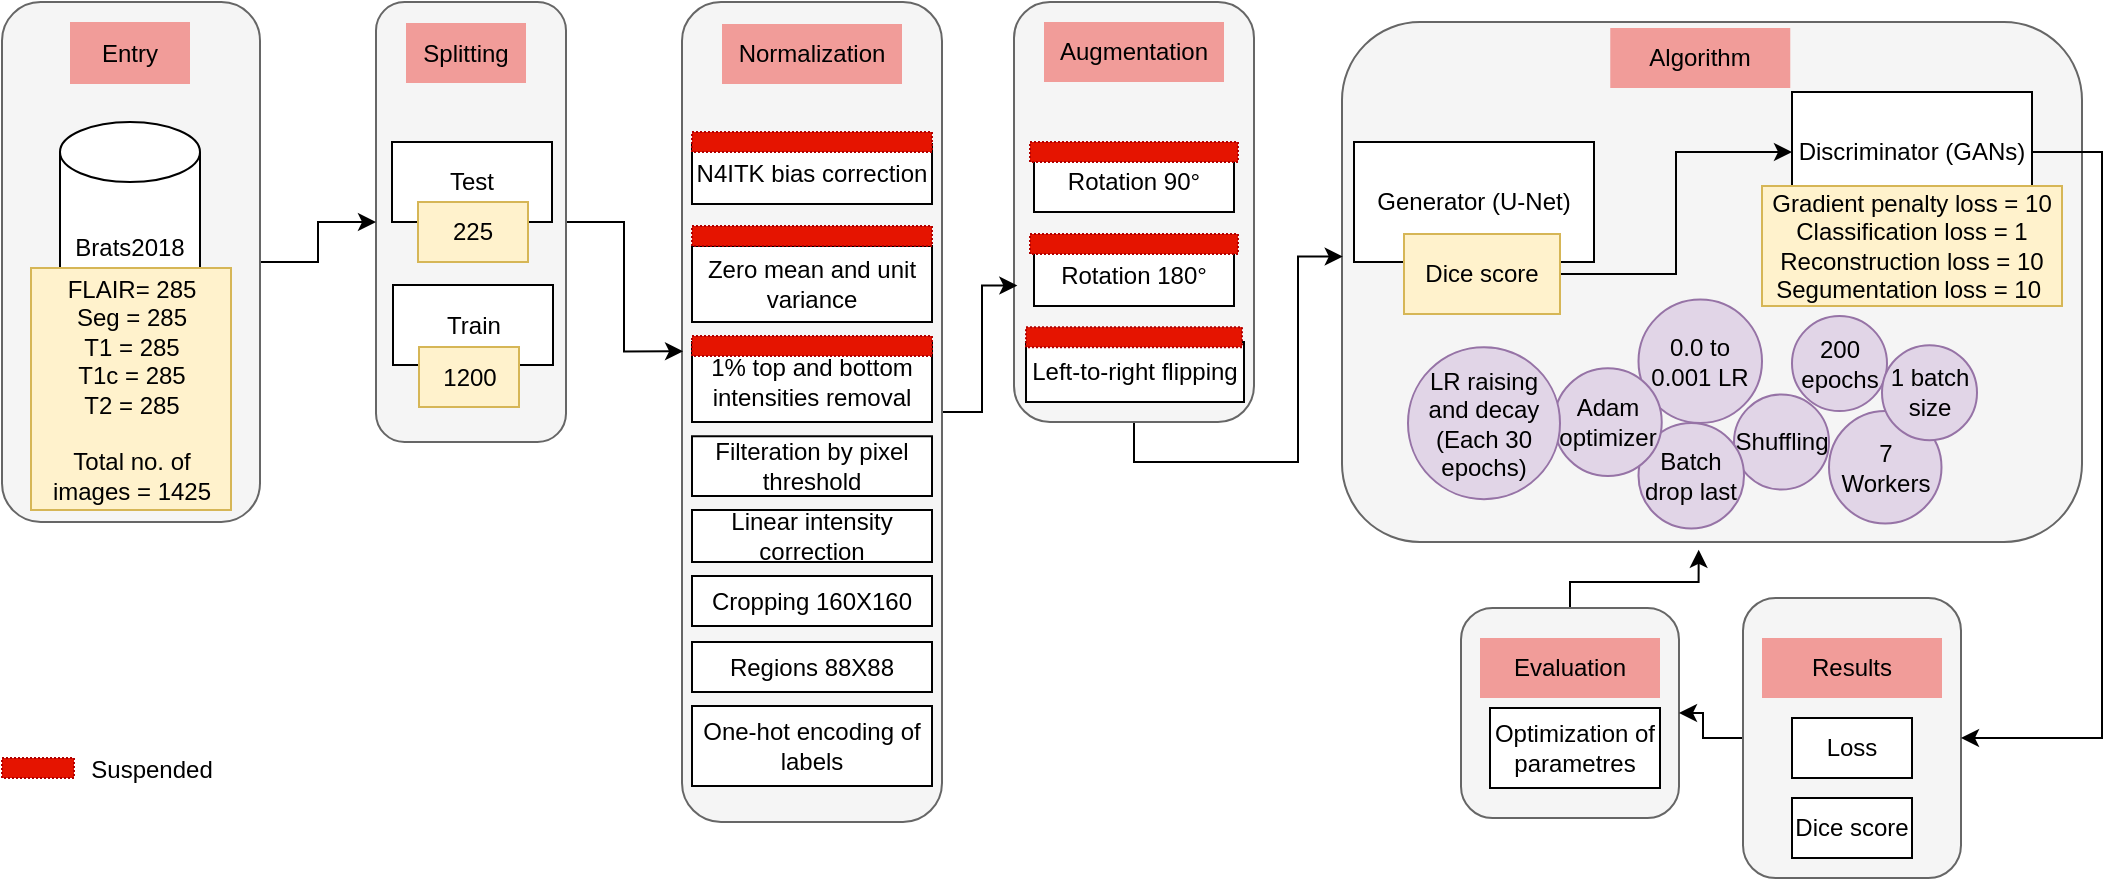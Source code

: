 <mxfile version="19.0.3" type="device"><diagram id="hySH7kaZkucy3deewMYi" name="Page-1"><mxGraphModel dx="920" dy="681" grid="1" gridSize="10" guides="1" tooltips="1" connect="1" arrows="1" fold="1" page="1" pageScale="1" pageWidth="850" pageHeight="1100" math="0" shadow="0"><root><mxCell id="0"/><mxCell id="1" parent="0"/><mxCell id="rMW_Ka3zq6orrBRJUdl9-16" style="edgeStyle=orthogonalEdgeStyle;rounded=0;orthogonalLoop=1;jettySize=auto;html=1;exitX=0.5;exitY=0;exitDx=0;exitDy=0;entryX=0.482;entryY=1.015;entryDx=0;entryDy=0;entryPerimeter=0;" parent="1" source="rMW_Ka3zq6orrBRJUdl9-13" target="AXMYMygfCRi3X_fgoZA9-36" edge="1"><mxGeometry relative="1" as="geometry"><Array as="points"><mxPoint x="804" y="430"/><mxPoint x="868" y="430"/></Array></mxGeometry></mxCell><mxCell id="rMW_Ka3zq6orrBRJUdl9-13" value="" style="rounded=1;whiteSpace=wrap;html=1;fillColor=#f5f5f5;fontColor=#333333;strokeColor=#666666;" parent="1" vertex="1"><mxGeometry x="749.5" y="443" width="109" height="105" as="geometry"/></mxCell><mxCell id="rMW_Ka3zq6orrBRJUdl9-15" style="edgeStyle=orthogonalEdgeStyle;rounded=0;orthogonalLoop=1;jettySize=auto;html=1;exitX=0;exitY=0.5;exitDx=0;exitDy=0;" parent="1" source="AXMYMygfCRi3X_fgoZA9-51" target="rMW_Ka3zq6orrBRJUdl9-13" edge="1"><mxGeometry relative="1" as="geometry"/></mxCell><mxCell id="AXMYMygfCRi3X_fgoZA9-51" value="" style="rounded=1;whiteSpace=wrap;html=1;fillColor=#f5f5f5;fontColor=#333333;strokeColor=#666666;" parent="1" vertex="1"><mxGeometry x="890.5" y="438" width="109" height="140" as="geometry"/></mxCell><mxCell id="AXMYMygfCRi3X_fgoZA9-36" value="" style="rounded=1;whiteSpace=wrap;html=1;fillColor=#f5f5f5;fontColor=#333333;strokeColor=#666666;" parent="1" vertex="1"><mxGeometry x="690" y="150" width="370" height="260" as="geometry"/></mxCell><mxCell id="AXMYMygfCRi3X_fgoZA9-39" style="edgeStyle=orthogonalEdgeStyle;rounded=0;orthogonalLoop=1;jettySize=auto;html=1;exitX=0.5;exitY=1;exitDx=0;exitDy=0;entryX=0.001;entryY=0.451;entryDx=0;entryDy=0;entryPerimeter=0;" parent="1" source="AXMYMygfCRi3X_fgoZA9-34" target="AXMYMygfCRi3X_fgoZA9-36" edge="1"><mxGeometry relative="1" as="geometry"/></mxCell><mxCell id="AXMYMygfCRi3X_fgoZA9-34" value="" style="rounded=1;whiteSpace=wrap;html=1;fillColor=#f5f5f5;fontColor=#333333;strokeColor=#666666;" parent="1" vertex="1"><mxGeometry x="526" y="140" width="120" height="210" as="geometry"/></mxCell><mxCell id="rMW_Ka3zq6orrBRJUdl9-19" style="edgeStyle=orthogonalEdgeStyle;rounded=0;orthogonalLoop=1;jettySize=auto;html=1;exitX=1;exitY=0.5;exitDx=0;exitDy=0;entryX=0.014;entryY=0.675;entryDx=0;entryDy=0;entryPerimeter=0;" parent="1" source="AXMYMygfCRi3X_fgoZA9-32" target="AXMYMygfCRi3X_fgoZA9-34" edge="1"><mxGeometry relative="1" as="geometry"/></mxCell><mxCell id="AXMYMygfCRi3X_fgoZA9-32" value="" style="rounded=1;whiteSpace=wrap;html=1;fillColor=#f5f5f5;fontColor=#333333;strokeColor=#666666;" parent="1" vertex="1"><mxGeometry x="360" y="140" width="130" height="410" as="geometry"/></mxCell><mxCell id="AXMYMygfCRi3X_fgoZA9-33" style="edgeStyle=orthogonalEdgeStyle;rounded=0;orthogonalLoop=1;jettySize=auto;html=1;exitX=1;exitY=0.5;exitDx=0;exitDy=0;entryX=0.004;entryY=0.426;entryDx=0;entryDy=0;entryPerimeter=0;" parent="1" source="AXMYMygfCRi3X_fgoZA9-30" target="AXMYMygfCRi3X_fgoZA9-32" edge="1"><mxGeometry relative="1" as="geometry"/></mxCell><mxCell id="AXMYMygfCRi3X_fgoZA9-30" value="" style="rounded=1;whiteSpace=wrap;html=1;fillColor=#f5f5f5;fontColor=#333333;strokeColor=#666666;" parent="1" vertex="1"><mxGeometry x="207" y="140" width="95" height="220" as="geometry"/></mxCell><mxCell id="AXMYMygfCRi3X_fgoZA9-31" style="edgeStyle=orthogonalEdgeStyle;rounded=0;orthogonalLoop=1;jettySize=auto;html=1;exitX=1;exitY=0.5;exitDx=0;exitDy=0;entryX=0;entryY=0.5;entryDx=0;entryDy=0;" parent="1" source="AXMYMygfCRi3X_fgoZA9-29" target="AXMYMygfCRi3X_fgoZA9-30" edge="1"><mxGeometry relative="1" as="geometry"/></mxCell><mxCell id="AXMYMygfCRi3X_fgoZA9-29" value="" style="rounded=1;whiteSpace=wrap;html=1;fillColor=#f5f5f5;fontColor=#333333;strokeColor=#666666;" parent="1" vertex="1"><mxGeometry x="20" y="140" width="129" height="260" as="geometry"/></mxCell><mxCell id="AXMYMygfCRi3X_fgoZA9-2" value="Brats2018" style="shape=cylinder3;whiteSpace=wrap;html=1;boundedLbl=1;backgroundOutline=1;size=15;" parent="1" vertex="1"><mxGeometry x="49" y="200" width="70" height="100" as="geometry"/></mxCell><mxCell id="AXMYMygfCRi3X_fgoZA9-3" value="Test" style="rounded=0;whiteSpace=wrap;html=1;" parent="1" vertex="1"><mxGeometry x="215" y="210" width="80" height="40" as="geometry"/></mxCell><mxCell id="AXMYMygfCRi3X_fgoZA9-5" value="Train" style="rounded=0;whiteSpace=wrap;html=1;" parent="1" vertex="1"><mxGeometry x="215.5" y="281.5" width="80" height="40" as="geometry"/></mxCell><mxCell id="AXMYMygfCRi3X_fgoZA9-6" value="Splitting" style="text;html=1;strokeColor=none;fillColor=#F19C99;align=center;verticalAlign=middle;whiteSpace=wrap;rounded=0;" parent="1" vertex="1"><mxGeometry x="222" y="150.5" width="60" height="30" as="geometry"/></mxCell><mxCell id="AXMYMygfCRi3X_fgoZA9-7" value="Entry" style="text;html=1;strokeColor=none;fillColor=#F19C99;align=center;verticalAlign=middle;whiteSpace=wrap;rounded=0;" parent="1" vertex="1"><mxGeometry x="54" y="150" width="60" height="31" as="geometry"/></mxCell><mxCell id="AXMYMygfCRi3X_fgoZA9-8" value="FLAIR= 285&lt;br&gt;Seg = 285&lt;br&gt;T1 = 285&lt;br&gt;T1c = 285&lt;br&gt;T2 = 285&lt;br&gt;&lt;br&gt;Total no. of images = 1425" style="text;html=1;strokeColor=#d6b656;fillColor=#fff2cc;align=center;verticalAlign=middle;whiteSpace=wrap;rounded=0;" parent="1" vertex="1"><mxGeometry x="34.5" y="273" width="100" height="121" as="geometry"/></mxCell><mxCell id="AXMYMygfCRi3X_fgoZA9-9" value="225" style="text;html=1;strokeColor=#d6b656;fillColor=#fff2cc;align=center;verticalAlign=middle;whiteSpace=wrap;rounded=0;" parent="1" vertex="1"><mxGeometry x="228" y="240" width="55" height="30" as="geometry"/></mxCell><mxCell id="AXMYMygfCRi3X_fgoZA9-11" value="1200" style="text;html=1;strokeColor=#d6b656;fillColor=#fff2cc;align=center;verticalAlign=middle;whiteSpace=wrap;rounded=0;" parent="1" vertex="1"><mxGeometry x="228.5" y="312.5" width="50" height="30" as="geometry"/></mxCell><mxCell id="AXMYMygfCRi3X_fgoZA9-12" value="Normalization" style="text;html=1;strokeColor=none;fillColor=#F19C99;align=center;verticalAlign=middle;whiteSpace=wrap;rounded=0;" parent="1" vertex="1"><mxGeometry x="380" y="151" width="90" height="30" as="geometry"/></mxCell><mxCell id="AXMYMygfCRi3X_fgoZA9-13" value="N4ITK bias correction" style="rounded=0;whiteSpace=wrap;html=1;" parent="1" vertex="1"><mxGeometry x="365" y="211" width="120" height="30" as="geometry"/></mxCell><mxCell id="AXMYMygfCRi3X_fgoZA9-14" value="Zero mean and unit variance" style="rounded=0;whiteSpace=wrap;html=1;" parent="1" vertex="1"><mxGeometry x="365" y="262" width="120" height="38" as="geometry"/></mxCell><mxCell id="AXMYMygfCRi3X_fgoZA9-15" value="1% top and bottom intensities removal" style="rounded=0;whiteSpace=wrap;html=1;" parent="1" vertex="1"><mxGeometry x="365" y="310" width="120" height="40" as="geometry"/></mxCell><mxCell id="AXMYMygfCRi3X_fgoZA9-16" value="Cropping 160X160" style="rounded=0;whiteSpace=wrap;html=1;" parent="1" vertex="1"><mxGeometry x="365" y="427" width="120" height="25" as="geometry"/></mxCell><mxCell id="AXMYMygfCRi3X_fgoZA9-17" value="Augmentation" style="text;html=1;strokeColor=none;fillColor=#F19C99;align=center;verticalAlign=middle;whiteSpace=wrap;rounded=0;" parent="1" vertex="1"><mxGeometry x="541" y="150" width="90" height="30" as="geometry"/></mxCell><mxCell id="AXMYMygfCRi3X_fgoZA9-18" value="Rotation 90°" style="rounded=0;whiteSpace=wrap;html=1;" parent="1" vertex="1"><mxGeometry x="536" y="215" width="100" height="30" as="geometry"/></mxCell><mxCell id="AXMYMygfCRi3X_fgoZA9-19" value="Rotation 180°" style="rounded=0;whiteSpace=wrap;html=1;" parent="1" vertex="1"><mxGeometry x="536" y="262" width="100" height="30" as="geometry"/></mxCell><mxCell id="AXMYMygfCRi3X_fgoZA9-20" value="Left-to-right flipping" style="rounded=0;whiteSpace=wrap;html=1;" parent="1" vertex="1"><mxGeometry x="532" y="310" width="109" height="30" as="geometry"/></mxCell><mxCell id="AXMYMygfCRi3X_fgoZA9-22" value="Algorithm" style="text;html=1;strokeColor=none;fillColor=#F19C99;align=center;verticalAlign=middle;whiteSpace=wrap;rounded=0;" parent="1" vertex="1"><mxGeometry x="824.13" y="153" width="90" height="30" as="geometry"/></mxCell><mxCell id="AXMYMygfCRi3X_fgoZA9-23" value="Generator (U-Net)" style="rounded=0;whiteSpace=wrap;html=1;" parent="1" vertex="1"><mxGeometry x="696" y="210" width="120" height="60" as="geometry"/></mxCell><mxCell id="rMW_Ka3zq6orrBRJUdl9-18" style="edgeStyle=orthogonalEdgeStyle;rounded=0;orthogonalLoop=1;jettySize=auto;html=1;exitX=1;exitY=0.5;exitDx=0;exitDy=0;entryX=0;entryY=0.5;entryDx=0;entryDy=0;" parent="1" source="AXMYMygfCRi3X_fgoZA9-24" target="AXMYMygfCRi3X_fgoZA9-25" edge="1"><mxGeometry relative="1" as="geometry"/></mxCell><mxCell id="AXMYMygfCRi3X_fgoZA9-24" value="Dice score" style="text;html=1;strokeColor=#d6b656;fillColor=#fff2cc;align=center;verticalAlign=middle;whiteSpace=wrap;rounded=0;" parent="1" vertex="1"><mxGeometry x="721" y="256" width="78" height="40" as="geometry"/></mxCell><mxCell id="a0-ab_kSwmsPtEzY0NfZ-10" style="edgeStyle=orthogonalEdgeStyle;rounded=0;orthogonalLoop=1;jettySize=auto;html=1;exitX=1;exitY=0.5;exitDx=0;exitDy=0;entryX=1;entryY=0.5;entryDx=0;entryDy=0;" parent="1" source="AXMYMygfCRi3X_fgoZA9-25" target="AXMYMygfCRi3X_fgoZA9-51" edge="1"><mxGeometry relative="1" as="geometry"><Array as="points"><mxPoint x="1070" y="215"/><mxPoint x="1070" y="508"/></Array></mxGeometry></mxCell><mxCell id="AXMYMygfCRi3X_fgoZA9-25" value="Discriminator (GANs)" style="rounded=0;whiteSpace=wrap;html=1;" parent="1" vertex="1"><mxGeometry x="915" y="185" width="120" height="60" as="geometry"/></mxCell><mxCell id="AXMYMygfCRi3X_fgoZA9-27" value="One-hot encoding of labels" style="rounded=0;whiteSpace=wrap;html=1;" parent="1" vertex="1"><mxGeometry x="365" y="492" width="120" height="40" as="geometry"/></mxCell><mxCell id="AXMYMygfCRi3X_fgoZA9-28" value="Gradient penalty loss&amp;nbsp;= 10&lt;br&gt;Classification loss = 1&lt;br&gt;Reconstruction loss = 10&lt;br&gt;Segumentation loss = 10&amp;nbsp;" style="text;html=1;strokeColor=#d6b656;fillColor=#fff2cc;align=center;verticalAlign=middle;whiteSpace=wrap;rounded=0;" parent="1" vertex="1"><mxGeometry x="900" y="232" width="150" height="60" as="geometry"/></mxCell><mxCell id="AXMYMygfCRi3X_fgoZA9-42" value="Results" style="text;html=1;strokeColor=none;fillColor=#F19C99;align=center;verticalAlign=middle;whiteSpace=wrap;rounded=0;" parent="1" vertex="1"><mxGeometry x="900" y="458" width="90" height="30" as="geometry"/></mxCell><mxCell id="AXMYMygfCRi3X_fgoZA9-43" value="Evaluation" style="text;html=1;strokeColor=none;fillColor=#F19C99;align=center;verticalAlign=middle;whiteSpace=wrap;rounded=0;" parent="1" vertex="1"><mxGeometry x="759" y="458" width="90" height="30" as="geometry"/></mxCell><mxCell id="AXMYMygfCRi3X_fgoZA9-47" value="Loss" style="rounded=0;whiteSpace=wrap;html=1;" parent="1" vertex="1"><mxGeometry x="915" y="498" width="60" height="30" as="geometry"/></mxCell><mxCell id="AXMYMygfCRi3X_fgoZA9-50" value="Dice score" style="rounded=0;whiteSpace=wrap;html=1;" parent="1" vertex="1"><mxGeometry x="915" y="538" width="60" height="30" as="geometry"/></mxCell><mxCell id="rMW_Ka3zq6orrBRJUdl9-3" value="&lt;span style=&quot;&quot;&gt;200 epochs&lt;/span&gt;" style="ellipse;whiteSpace=wrap;html=1;aspect=fixed;fillColor=#e1d5e7;strokeColor=#9673a6;" parent="1" vertex="1"><mxGeometry x="915" y="297" width="47.5" height="47.5" as="geometry"/></mxCell><mxCell id="rMW_Ka3zq6orrBRJUdl9-4" value="7 &lt;br&gt;Workers" style="ellipse;whiteSpace=wrap;html=1;aspect=fixed;fillColor=#e1d5e7;strokeColor=#9673a6;" parent="1" vertex="1"><mxGeometry x="933.5" y="344.5" width="56.25" height="56.25" as="geometry"/></mxCell><mxCell id="rMW_Ka3zq6orrBRJUdl9-5" value="Shuffling" style="ellipse;whiteSpace=wrap;html=1;aspect=fixed;fillColor=#e1d5e7;strokeColor=#9673a6;" parent="1" vertex="1"><mxGeometry x="886" y="336.25" width="47.5" height="47.5" as="geometry"/></mxCell><mxCell id="rMW_Ka3zq6orrBRJUdl9-6" value="Batch drop last" style="ellipse;whiteSpace=wrap;html=1;aspect=fixed;fillColor=#e1d5e7;strokeColor=#9673a6;" parent="1" vertex="1"><mxGeometry x="838.25" y="350.5" width="52.75" height="52.75" as="geometry"/></mxCell><mxCell id="rMW_Ka3zq6orrBRJUdl9-7" value="0.0 to 0.001 LR" style="ellipse;whiteSpace=wrap;html=1;aspect=fixed;fillColor=#e1d5e7;strokeColor=#9673a6;" parent="1" vertex="1"><mxGeometry x="838.25" y="288.75" width="61.75" height="61.75" as="geometry"/></mxCell><mxCell id="rMW_Ka3zq6orrBRJUdl9-9" value="Adam optimizer" style="ellipse;whiteSpace=wrap;html=1;aspect=fixed;fillColor=#e1d5e7;strokeColor=#9673a6;" parent="1" vertex="1"><mxGeometry x="796" y="323.13" width="53.87" height="53.87" as="geometry"/></mxCell><mxCell id="rMW_Ka3zq6orrBRJUdl9-10" value="LR raising and decay (Each 30 epochs)" style="ellipse;whiteSpace=wrap;html=1;aspect=fixed;fillColor=#e1d5e7;strokeColor=#9673a6;" parent="1" vertex="1"><mxGeometry x="723" y="312.57" width="76" height="76" as="geometry"/></mxCell><mxCell id="rMW_Ka3zq6orrBRJUdl9-14" value="Optimization of parametres" style="rounded=0;whiteSpace=wrap;html=1;" parent="1" vertex="1"><mxGeometry x="764" y="493" width="85" height="40" as="geometry"/></mxCell><mxCell id="a0-ab_kSwmsPtEzY0NfZ-4" value="" style="rounded=0;whiteSpace=wrap;html=1;dashed=1;dashPattern=1 1;fillColor=#e51400;fontColor=#ffffff;strokeColor=#B20000;" parent="1" vertex="1"><mxGeometry x="365" y="205" width="120" height="10" as="geometry"/></mxCell><mxCell id="a0-ab_kSwmsPtEzY0NfZ-5" value="" style="rounded=0;whiteSpace=wrap;html=1;dashed=1;dashPattern=1 1;fillColor=#e51400;fontColor=#ffffff;strokeColor=#B20000;" parent="1" vertex="1"><mxGeometry x="365" y="252" width="120" height="10" as="geometry"/></mxCell><mxCell id="a0-ab_kSwmsPtEzY0NfZ-6" value="" style="rounded=0;whiteSpace=wrap;html=1;dashed=1;dashPattern=1 1;fillColor=#e51400;fontColor=#ffffff;strokeColor=#B20000;" parent="1" vertex="1"><mxGeometry x="365" y="307" width="120" height="10" as="geometry"/></mxCell><mxCell id="a0-ab_kSwmsPtEzY0NfZ-7" value="" style="rounded=0;whiteSpace=wrap;html=1;dashed=1;dashPattern=1 1;fillColor=#e51400;fontColor=#ffffff;strokeColor=#B20000;" parent="1" vertex="1"><mxGeometry x="534" y="210" width="104" height="10" as="geometry"/></mxCell><mxCell id="a0-ab_kSwmsPtEzY0NfZ-8" value="Regions 88X88" style="rounded=0;whiteSpace=wrap;html=1;" parent="1" vertex="1"><mxGeometry x="365" y="460" width="120" height="25" as="geometry"/></mxCell><mxCell id="a0-ab_kSwmsPtEzY0NfZ-9" value="1 batch size" style="ellipse;whiteSpace=wrap;html=1;aspect=fixed;fillColor=#e1d5e7;strokeColor=#9673a6;" parent="1" vertex="1"><mxGeometry x="960" y="311.57" width="47.5" height="47.5" as="geometry"/></mxCell><mxCell id="a0-ab_kSwmsPtEzY0NfZ-11" value="" style="rounded=0;whiteSpace=wrap;html=1;dashed=1;dashPattern=1 1;fillColor=#e51400;fontColor=#ffffff;strokeColor=#B20000;" parent="1" vertex="1"><mxGeometry x="534" y="256" width="104" height="10" as="geometry"/></mxCell><mxCell id="a0-ab_kSwmsPtEzY0NfZ-12" value="" style="rounded=0;whiteSpace=wrap;html=1;dashed=1;dashPattern=1 1;fillColor=#e51400;fontColor=#ffffff;strokeColor=#B20000;" parent="1" vertex="1"><mxGeometry x="532" y="302.57" width="108" height="10" as="geometry"/></mxCell><mxCell id="a0-ab_kSwmsPtEzY0NfZ-13" value="" style="rounded=0;whiteSpace=wrap;html=1;dashed=1;dashPattern=1 1;fillColor=#e51400;fontColor=#ffffff;strokeColor=#B20000;" parent="1" vertex="1"><mxGeometry x="20" y="518" width="36" height="10" as="geometry"/></mxCell><mxCell id="a0-ab_kSwmsPtEzY0NfZ-14" value="Suspended" style="text;html=1;strokeColor=none;fillColor=none;align=center;verticalAlign=middle;whiteSpace=wrap;rounded=0;dashed=1;dashPattern=1 1;" parent="1" vertex="1"><mxGeometry x="65" y="509" width="60" height="30" as="geometry"/></mxCell><mxCell id="fANn3ZixdHevnIBC2Azh-1" value="Filteration by pixel threshold" style="rounded=0;whiteSpace=wrap;html=1;" vertex="1" parent="1"><mxGeometry x="365" y="357.13" width="120" height="29.87" as="geometry"/></mxCell><mxCell id="fANn3ZixdHevnIBC2Azh-2" value="Linear intensity correction" style="rounded=0;whiteSpace=wrap;html=1;" vertex="1" parent="1"><mxGeometry x="365" y="394" width="120" height="26" as="geometry"/></mxCell></root></mxGraphModel></diagram></mxfile>